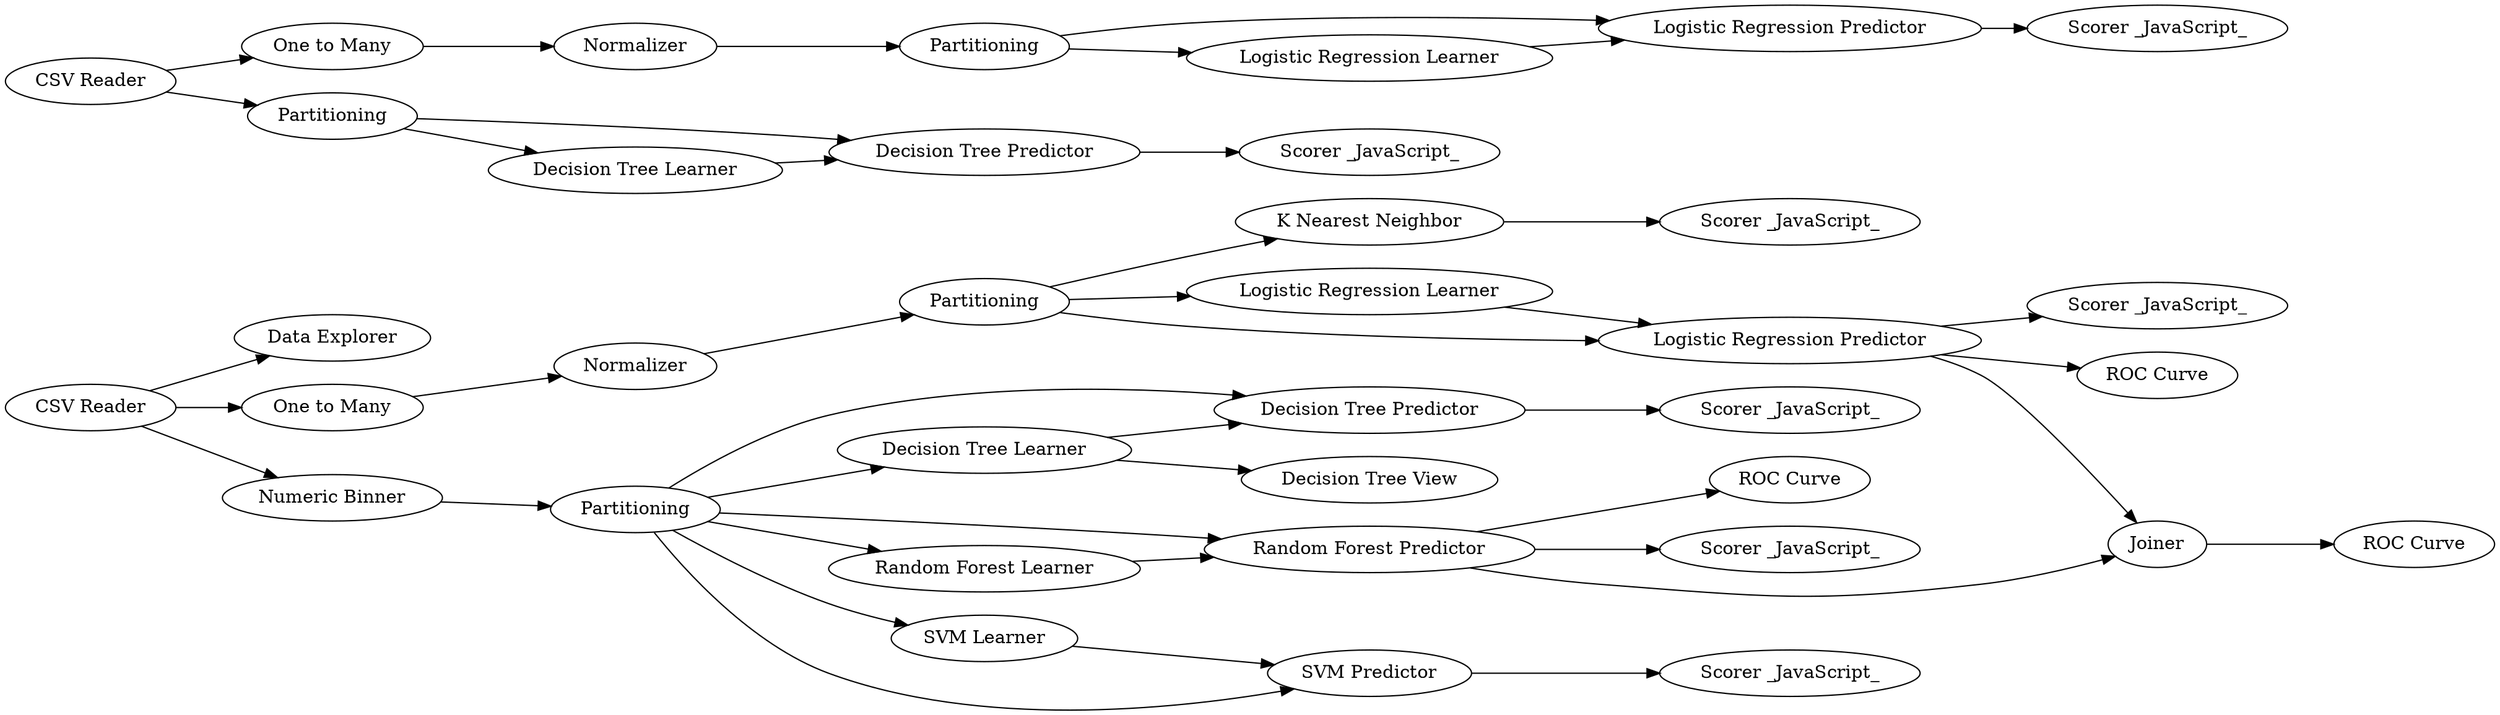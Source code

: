 digraph {
	12 -> 15
	24 -> 26
	20 -> 21
	4 -> 5
	8 -> 9
	23 -> 24
	29 -> 35
	9 -> 13
	3 -> 28
	22 -> 23
	18 -> 19
	12 -> 9
	31 -> 32
	29 -> 30
	26 -> 27
	1 -> 2
	17 -> 18
	11 -> 12
	25 -> 26
	10 -> 11
	3 -> 32
	9 -> 36
	15 -> 16
	3 -> 5
	1 -> 10
	3 -> 31
	12 -> 8
	18 -> 20
	24 -> 25
	36 -> 37
	1 -> 14
	29 -> 36
	4 -> 7
	14 -> 3
	32 -> 33
	9 -> 34
	3 -> 4
	19 -> 20
	5 -> 6
	3 -> 29
	17 -> 22
	28 -> 29
	27 [label="Scorer _JavaScript_"]
	7 [label="Decision Tree View"]
	9 [label="Logistic Regression Predictor"]
	18 [label=Partitioning]
	21 [label="Scorer _JavaScript_"]
	26 [label="Logistic Regression Predictor"]
	8 [label="Logistic Regression Learner"]
	17 [label="CSV Reader"]
	3 [label=Partitioning]
	19 [label="Decision Tree Learner"]
	24 [label=Partitioning]
	31 [label="SVM Learner"]
	6 [label="Scorer _JavaScript_"]
	15 [label="K Nearest Neighbor"]
	25 [label="Logistic Regression Learner"]
	10 [label="One to Many"]
	12 [label=Partitioning]
	16 [label="Scorer _JavaScript_"]
	30 [label="Scorer _JavaScript_"]
	1 [label="CSV Reader"]
	22 [label="One to Many"]
	28 [label="Random Forest Learner"]
	11 [label=Normalizer]
	4 [label="Decision Tree Learner"]
	23 [label=Normalizer]
	14 [label="Numeric Binner"]
	5 [label="Decision Tree Predictor"]
	13 [label="Scorer _JavaScript_"]
	20 [label="Decision Tree Predictor"]
	35 [label="ROC Curve"]
	34 [label="ROC Curve"]
	29 [label="Random Forest Predictor"]
	36 [label=Joiner]
	33 [label="Scorer _JavaScript_"]
	32 [label="SVM Predictor"]
	2 [label="Data Explorer"]
	37 [label="ROC Curve"]
	rankdir=LR
}
